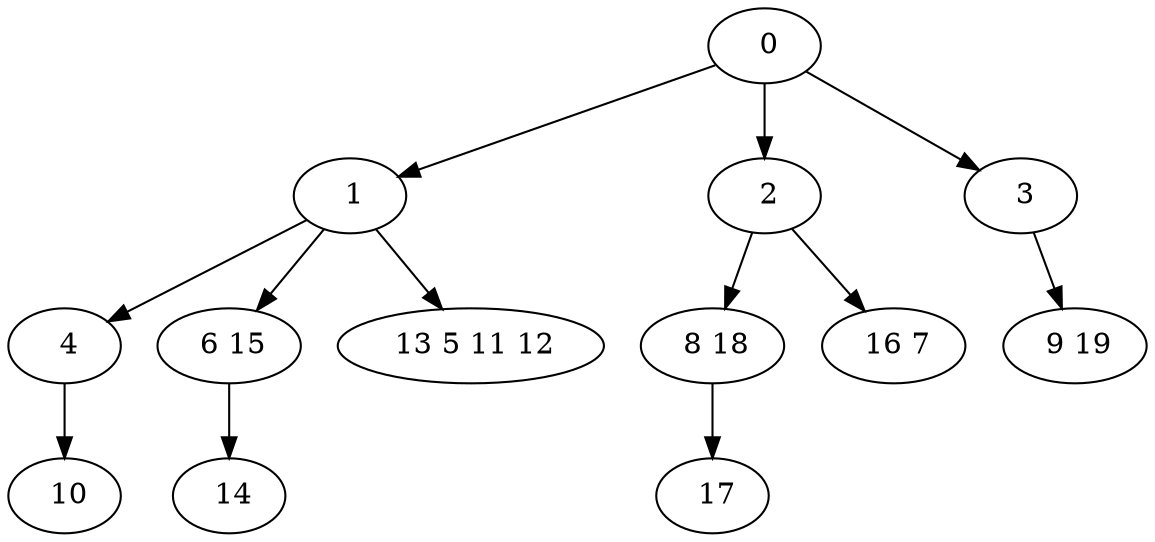 digraph mytree {
" 0" -> " 1";
" 0" -> " 2";
" 0" -> " 3";
" 1" -> " 4";
" 1" -> " 6 15";
" 1" -> " 13 5 11 12";
" 2" -> " 8 18";
" 2" -> " 16 7";
" 3" -> " 9 19";
" 4" -> " 10";
" 6 15" -> " 14";
" 13 5 11 12";
" 8 18" -> " 17";
" 16 7";
" 9 19";
" 10";
" 17";
" 14";
}
